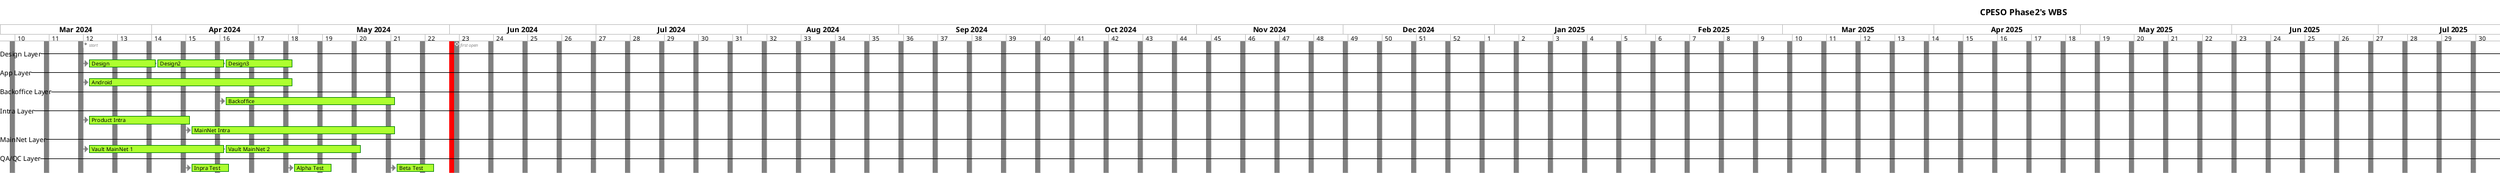 @startgantt
<style>
ganttDiagram {
	arrow {
		LineColor grey
	}
    Separator {
        LineColor black
		Margin 0
		Padding 0
	}
    task {
        BackGroundColor GreenYellow
        LineColor Green
        FontSize 9
        unstarted {
            BackGroundColor Fuchsia
            LineColor FireBrick
        }
    }
    milestone {
        LineColor white
        BackGroundColor grey
        FontSize 7
        FontColor grey
        FontStyle italic
    }
}
</style>

'language ko
language en
title CPESO Phase2's WBS
'타이틀 숨기기
hide footbox
'쿼터 표시
'projectscale quarterly
'주간 표시
'printscale weekly
'줌
printscale weekly zoom 2
'토요일 휴무
'saturday are closed
'saturday is colored in #08F
'일요일 휴무
'sunday are closed
sunday is colored in grey
'오늘
today is colored in #AAF
'today is 30 days after start and is colored in #AAF
'강조색
'2023-01-18 to 2021-01-22 are colored in salmon
' Phase2 end date
2024-06-01 are colored in red

Project starts 2024-03-01

[start] happens at 2024-03-18
[first open] happens at 2024-06-02
[start] displays on same row as [first open]

-- Design Layer --

[Design] lasts 2 weeks
[start]->[Design]

[Design2] lasts 2 weeks
[Design]->[Design2]
[Design2] displays on same row as [Design]

[Design3] lasts 2 weeks
[Design2]->[Design3]
[Design3] displays on same row as [Design]

-- App Layer --
[Android] lasts 6 weeks
[start]->[Android]

-- Backoffice Layer --
[Backoffice] AS [BO] lasts 5 weeks
[Design2]->[BO]

-- Intra Layer --
[Product Intra] AS [PI] lasts 3 weeks
[start]->[PI]
[MainNet Intra] AS [MI] lasts 6 weeks
[PI]->[MI]

-- MainNet Layer --
[Vault MainNet 1] AS [VMN1] lasts 4 weeks
[start]->[VMN1]
[Vault MainNet 2] AS [VMN2] lasts 4 weeks
[VMN1]->[VMN2]
[VMN2] displays on same row as [VMN1]

-- QA/QC Layer --
[Inpra Test] AS [IT] lasts 8 days
[PI]->[IT]

[Alpha Test] AS [AT] lasts 8 days
[Android]->[AT]
[AT] displays on same row as [IT]

[Beta Test] AS [BT] lasts 8 days
[BO]->[BT]
[BT] displays on same row as [IT]

@endgantt
